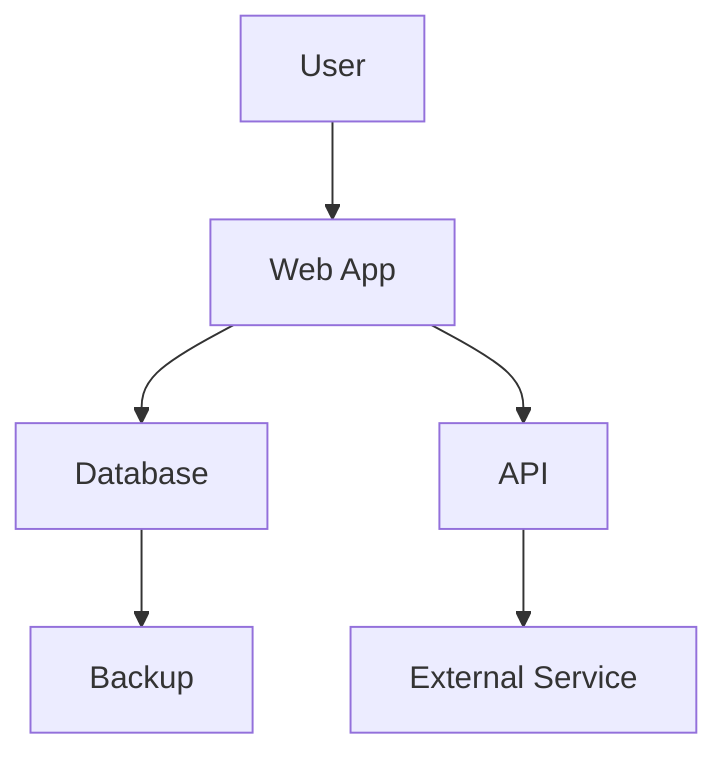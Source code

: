 graph TD
    A[User] --> B[Web App]
    B --> C[Database]
    C --> D[Backup]
    B --> E[API]
    E --> F[External Service]